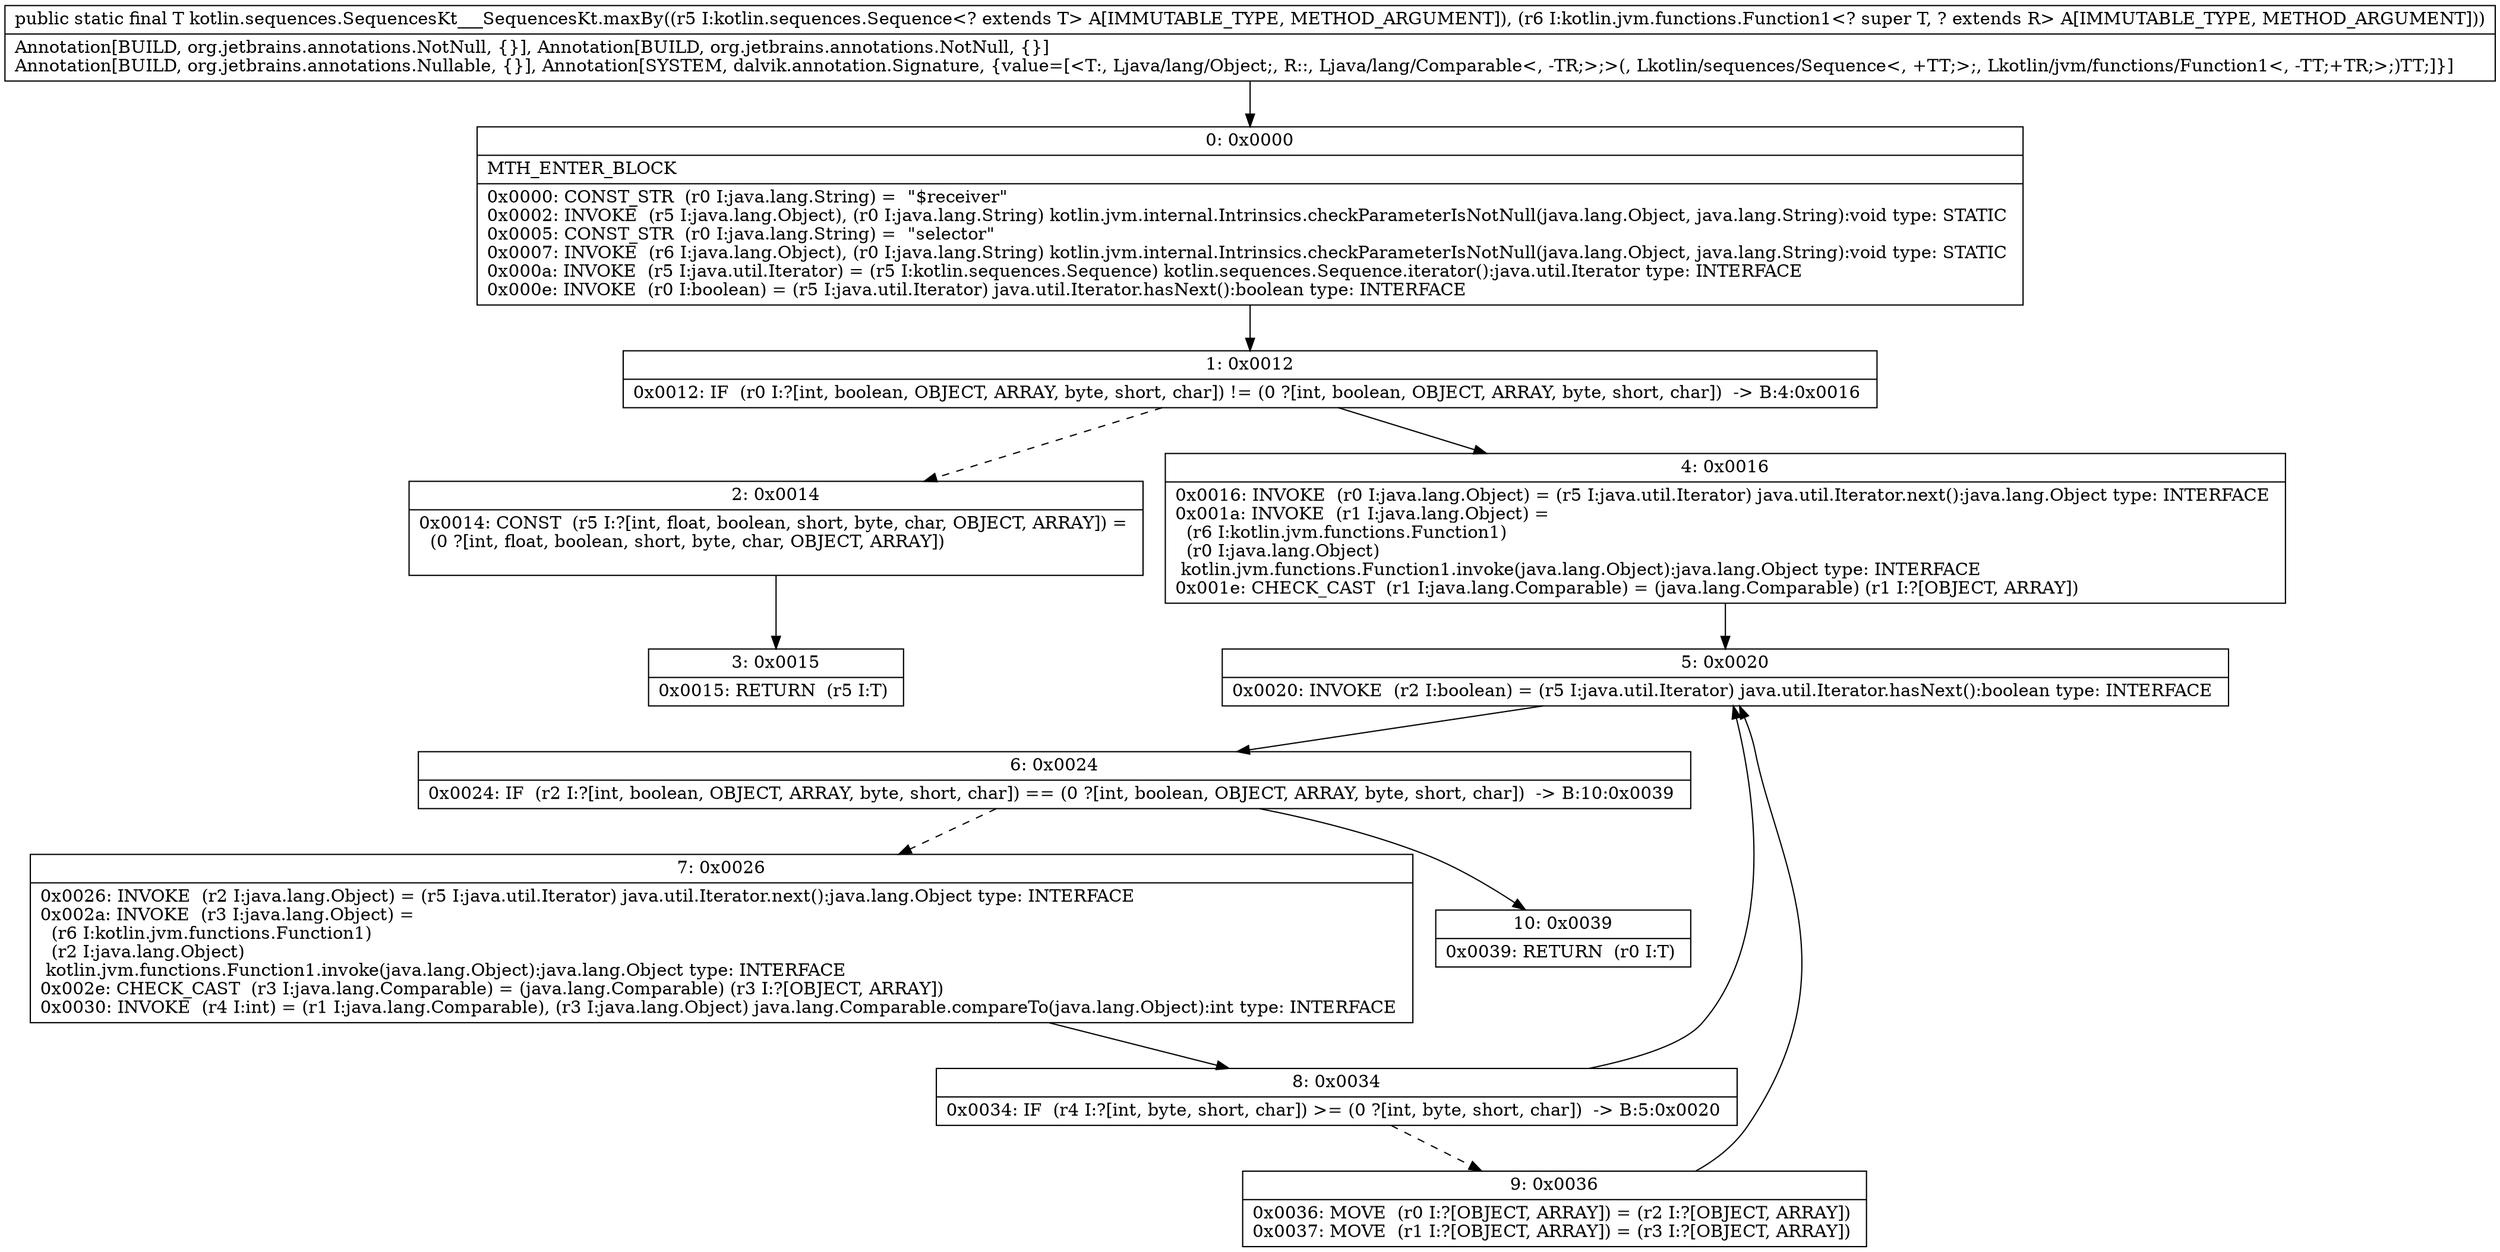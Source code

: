 digraph "CFG forkotlin.sequences.SequencesKt___SequencesKt.maxBy(Lkotlin\/sequences\/Sequence;Lkotlin\/jvm\/functions\/Function1;)Ljava\/lang\/Object;" {
Node_0 [shape=record,label="{0\:\ 0x0000|MTH_ENTER_BLOCK\l|0x0000: CONST_STR  (r0 I:java.lang.String) =  \"$receiver\" \l0x0002: INVOKE  (r5 I:java.lang.Object), (r0 I:java.lang.String) kotlin.jvm.internal.Intrinsics.checkParameterIsNotNull(java.lang.Object, java.lang.String):void type: STATIC \l0x0005: CONST_STR  (r0 I:java.lang.String) =  \"selector\" \l0x0007: INVOKE  (r6 I:java.lang.Object), (r0 I:java.lang.String) kotlin.jvm.internal.Intrinsics.checkParameterIsNotNull(java.lang.Object, java.lang.String):void type: STATIC \l0x000a: INVOKE  (r5 I:java.util.Iterator) = (r5 I:kotlin.sequences.Sequence) kotlin.sequences.Sequence.iterator():java.util.Iterator type: INTERFACE \l0x000e: INVOKE  (r0 I:boolean) = (r5 I:java.util.Iterator) java.util.Iterator.hasNext():boolean type: INTERFACE \l}"];
Node_1 [shape=record,label="{1\:\ 0x0012|0x0012: IF  (r0 I:?[int, boolean, OBJECT, ARRAY, byte, short, char]) != (0 ?[int, boolean, OBJECT, ARRAY, byte, short, char])  \-\> B:4:0x0016 \l}"];
Node_2 [shape=record,label="{2\:\ 0x0014|0x0014: CONST  (r5 I:?[int, float, boolean, short, byte, char, OBJECT, ARRAY]) = \l  (0 ?[int, float, boolean, short, byte, char, OBJECT, ARRAY])\l \l}"];
Node_3 [shape=record,label="{3\:\ 0x0015|0x0015: RETURN  (r5 I:T) \l}"];
Node_4 [shape=record,label="{4\:\ 0x0016|0x0016: INVOKE  (r0 I:java.lang.Object) = (r5 I:java.util.Iterator) java.util.Iterator.next():java.lang.Object type: INTERFACE \l0x001a: INVOKE  (r1 I:java.lang.Object) = \l  (r6 I:kotlin.jvm.functions.Function1)\l  (r0 I:java.lang.Object)\l kotlin.jvm.functions.Function1.invoke(java.lang.Object):java.lang.Object type: INTERFACE \l0x001e: CHECK_CAST  (r1 I:java.lang.Comparable) = (java.lang.Comparable) (r1 I:?[OBJECT, ARRAY]) \l}"];
Node_5 [shape=record,label="{5\:\ 0x0020|0x0020: INVOKE  (r2 I:boolean) = (r5 I:java.util.Iterator) java.util.Iterator.hasNext():boolean type: INTERFACE \l}"];
Node_6 [shape=record,label="{6\:\ 0x0024|0x0024: IF  (r2 I:?[int, boolean, OBJECT, ARRAY, byte, short, char]) == (0 ?[int, boolean, OBJECT, ARRAY, byte, short, char])  \-\> B:10:0x0039 \l}"];
Node_7 [shape=record,label="{7\:\ 0x0026|0x0026: INVOKE  (r2 I:java.lang.Object) = (r5 I:java.util.Iterator) java.util.Iterator.next():java.lang.Object type: INTERFACE \l0x002a: INVOKE  (r3 I:java.lang.Object) = \l  (r6 I:kotlin.jvm.functions.Function1)\l  (r2 I:java.lang.Object)\l kotlin.jvm.functions.Function1.invoke(java.lang.Object):java.lang.Object type: INTERFACE \l0x002e: CHECK_CAST  (r3 I:java.lang.Comparable) = (java.lang.Comparable) (r3 I:?[OBJECT, ARRAY]) \l0x0030: INVOKE  (r4 I:int) = (r1 I:java.lang.Comparable), (r3 I:java.lang.Object) java.lang.Comparable.compareTo(java.lang.Object):int type: INTERFACE \l}"];
Node_8 [shape=record,label="{8\:\ 0x0034|0x0034: IF  (r4 I:?[int, byte, short, char]) \>= (0 ?[int, byte, short, char])  \-\> B:5:0x0020 \l}"];
Node_9 [shape=record,label="{9\:\ 0x0036|0x0036: MOVE  (r0 I:?[OBJECT, ARRAY]) = (r2 I:?[OBJECT, ARRAY]) \l0x0037: MOVE  (r1 I:?[OBJECT, ARRAY]) = (r3 I:?[OBJECT, ARRAY]) \l}"];
Node_10 [shape=record,label="{10\:\ 0x0039|0x0039: RETURN  (r0 I:T) \l}"];
MethodNode[shape=record,label="{public static final T kotlin.sequences.SequencesKt___SequencesKt.maxBy((r5 I:kotlin.sequences.Sequence\<? extends T\> A[IMMUTABLE_TYPE, METHOD_ARGUMENT]), (r6 I:kotlin.jvm.functions.Function1\<? super T, ? extends R\> A[IMMUTABLE_TYPE, METHOD_ARGUMENT]))  | Annotation[BUILD, org.jetbrains.annotations.NotNull, \{\}], Annotation[BUILD, org.jetbrains.annotations.NotNull, \{\}]\lAnnotation[BUILD, org.jetbrains.annotations.Nullable, \{\}], Annotation[SYSTEM, dalvik.annotation.Signature, \{value=[\<T:, Ljava\/lang\/Object;, R::, Ljava\/lang\/Comparable\<, \-TR;\>;\>(, Lkotlin\/sequences\/Sequence\<, +TT;\>;, Lkotlin\/jvm\/functions\/Function1\<, \-TT;+TR;\>;)TT;]\}]\l}"];
MethodNode -> Node_0;
Node_0 -> Node_1;
Node_1 -> Node_2[style=dashed];
Node_1 -> Node_4;
Node_2 -> Node_3;
Node_4 -> Node_5;
Node_5 -> Node_6;
Node_6 -> Node_7[style=dashed];
Node_6 -> Node_10;
Node_7 -> Node_8;
Node_8 -> Node_5;
Node_8 -> Node_9[style=dashed];
Node_9 -> Node_5;
}


